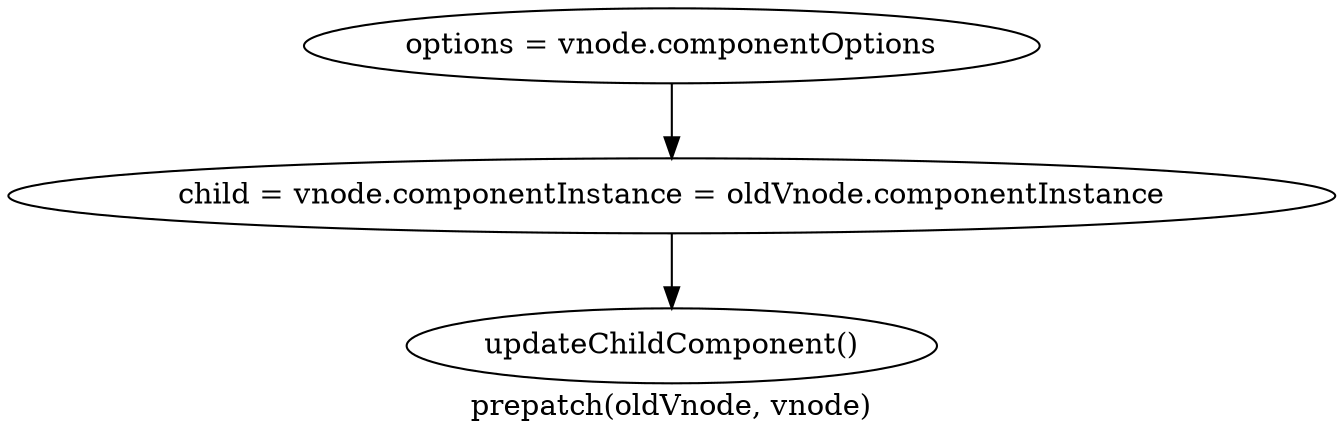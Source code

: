digraph G {
    label="prepatch(oldVnode, vnode)"

    getOptions [
        label="options = vnode.componentOptions"
    ]
    getChild [
        label="child = vnode.componentInstance = oldVnode.componentInstance"
    ]
    getOptions -> getChild
    updateChildComponent [
        label="updateChildComponent()"
    ]
    getChild -> updateChildComponent
}